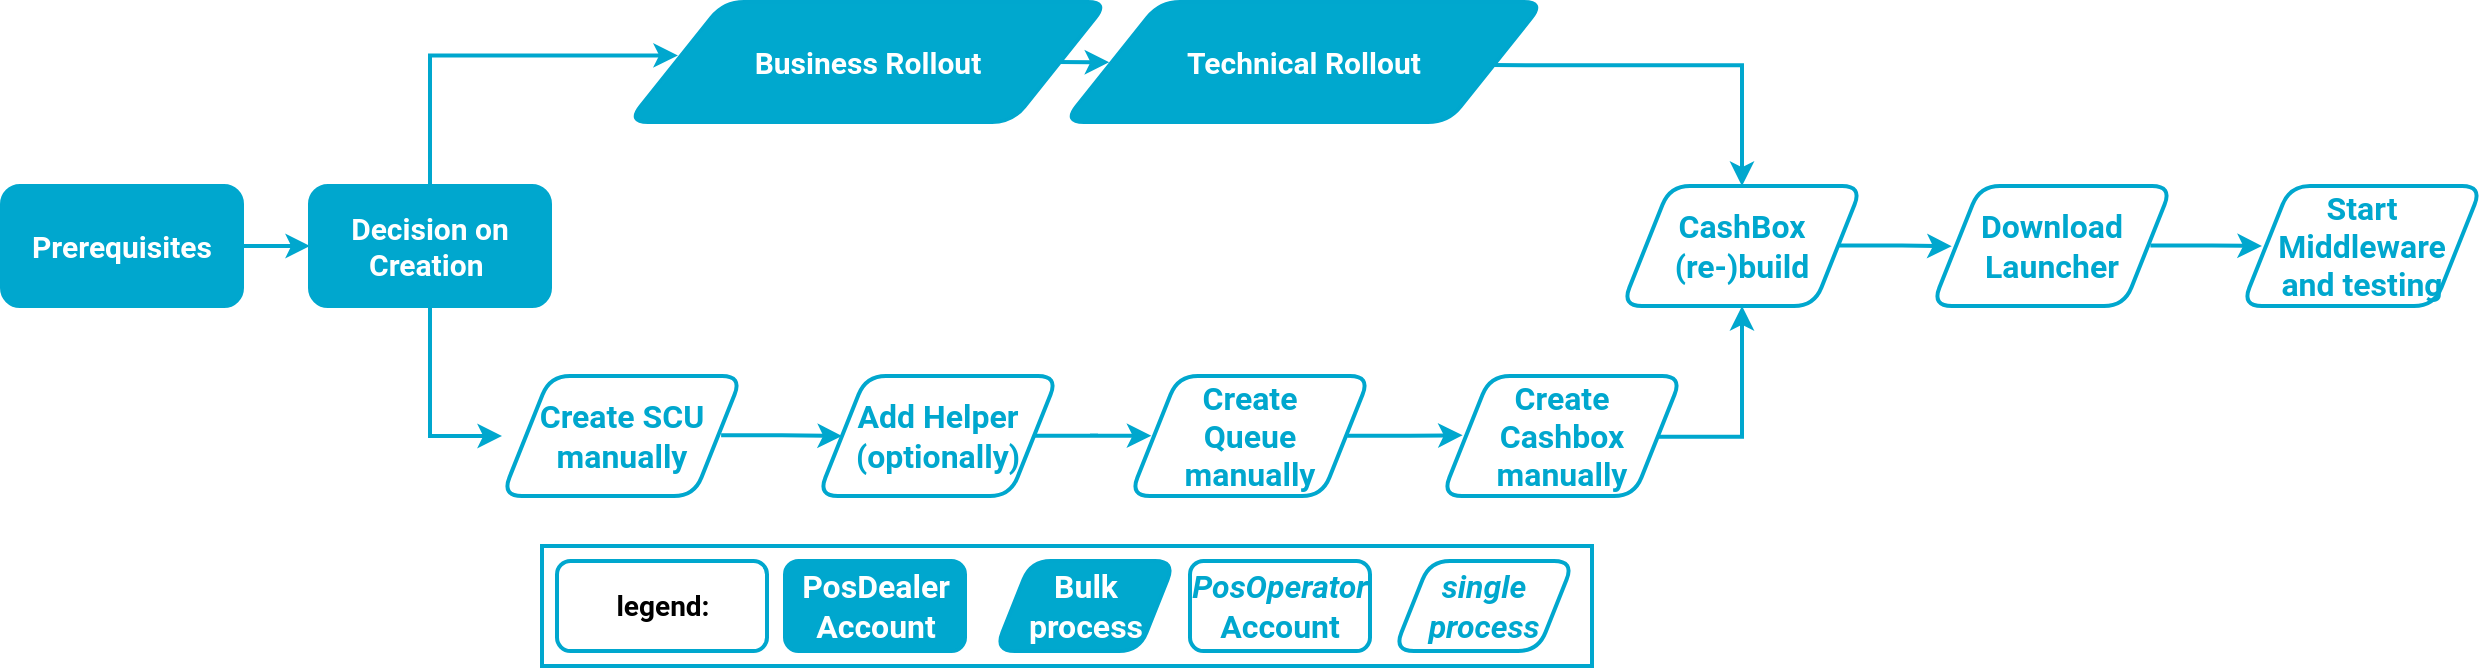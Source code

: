 <mxfile version="18.0.6" type="device"><diagram id="kgpKYQtTHZ0yAKxKKP6v" name="Page-1"><mxGraphModel dx="1693" dy="1008" grid="1" gridSize="10" guides="1" tooltips="1" connect="1" arrows="1" fold="1" page="1" pageScale="1" pageWidth="1169" pageHeight="827" math="0" shadow="0"><root><mxCell id="0"/><mxCell id="1" parent="0"/><mxCell id="CoLBqvgZYOnI_WwG7j8y-83" style="edgeStyle=orthogonalEdgeStyle;shape=connector;rounded=0;orthogonalLoop=1;jettySize=auto;html=1;entryX=0;entryY=0.5;entryDx=0;entryDy=0;labelBackgroundColor=default;fontFamily=Roboto;fontSize=24;fontColor=#00A7CE;endArrow=classic;strokeColor=#00A7CE;strokeWidth=2;" parent="1" source="CoLBqvgZYOnI_WwG7j8y-76" target="CoLBqvgZYOnI_WwG7j8y-102" edge="1"><mxGeometry relative="1" as="geometry"><mxPoint x="150.12" y="194.02" as="targetPoint"/></mxGeometry></mxCell><mxCell id="CoLBqvgZYOnI_WwG7j8y-76" value="Prerequisites" style="whiteSpace=wrap;html=1;rounded=1;fontFamily=Roboto;fontSize=15;fontColor=#FFFFFF;strokeColor=#00A7CE;fillColor=#00A7CE;fontStyle=1;strokeWidth=2;" parent="1" vertex="1"><mxGeometry x="10" y="160" width="120" height="60" as="geometry"/></mxCell><mxCell id="bAsCd8bwaeR08XswnVqE-12" style="edgeStyle=orthogonalEdgeStyle;shape=connector;rounded=0;orthogonalLoop=1;jettySize=auto;html=1;entryX=0.094;entryY=0.489;entryDx=0;entryDy=0;entryPerimeter=0;labelBackgroundColor=default;fontFamily=Roboto;fontSize=24;fontColor=#FFFFFF;endArrow=classic;strokeColor=#00A7CE;strokeWidth=2;exitX=0.894;exitY=0.501;exitDx=0;exitDy=0;exitPerimeter=0;" edge="1" parent="1" source="CoLBqvgZYOnI_WwG7j8y-80" target="CoLBqvgZYOnI_WwG7j8y-84"><mxGeometry relative="1" as="geometry"/></mxCell><mxCell id="CoLBqvgZYOnI_WwG7j8y-80" value="Business Rollout" style="shape=parallelogram;whiteSpace=wrap;html=1;rounded=1;fontFamily=Roboto;fontStyle=1;fontSize=15;fontColor=#FFFFFF;strokeColor=#00A7CE;strokeWidth=2;labelBackgroundColor=none;fillColor=#00A8CE;" parent="1" vertex="1"><mxGeometry x="323" y="68" width="240" height="60" as="geometry"/></mxCell><mxCell id="CoLBqvgZYOnI_WwG7j8y-87" value="" style="edgeStyle=orthogonalEdgeStyle;shape=connector;rounded=0;orthogonalLoop=1;jettySize=auto;html=1;labelBackgroundColor=default;fontFamily=Roboto;fontSize=24;fontColor=#00A7CE;endArrow=classic;strokeColor=#00A7CE;strokeWidth=2;entryX=0;entryY=0.5;entryDx=0;entryDy=0;exitX=0.5;exitY=1;exitDx=0;exitDy=0;" parent="1" source="CoLBqvgZYOnI_WwG7j8y-102" target="CoLBqvgZYOnI_WwG7j8y-86" edge="1"><mxGeometry relative="1" as="geometry"/></mxCell><mxCell id="CoLBqvgZYOnI_WwG7j8y-95" style="edgeStyle=orthogonalEdgeStyle;shape=connector;rounded=0;orthogonalLoop=1;jettySize=auto;html=1;entryX=0.5;entryY=0;entryDx=0;entryDy=0;labelBackgroundColor=default;fontFamily=Roboto;fontSize=24;fontColor=#00A7CE;endArrow=classic;strokeColor=#00A7CE;strokeWidth=2;exitX=0.89;exitY=0.526;exitDx=0;exitDy=0;exitPerimeter=0;" parent="1" source="CoLBqvgZYOnI_WwG7j8y-84" target="CoLBqvgZYOnI_WwG7j8y-93" edge="1"><mxGeometry relative="1" as="geometry"/></mxCell><mxCell id="CoLBqvgZYOnI_WwG7j8y-84" value="Technical Rollout" style="shape=parallelogram;whiteSpace=wrap;html=1;rounded=1;fontFamily=Roboto;fontStyle=1;fontSize=15;fontColor=#FFFFFF;strokeColor=#00A7CE;strokeWidth=2;labelBackgroundColor=none;fillColor=#00A8CE;" parent="1" vertex="1"><mxGeometry x="541" y="68" width="240" height="60" as="geometry"/></mxCell><mxCell id="bAsCd8bwaeR08XswnVqE-23" style="edgeStyle=orthogonalEdgeStyle;shape=connector;rounded=0;orthogonalLoop=1;jettySize=auto;html=1;entryX=0.1;entryY=0.5;entryDx=0;entryDy=0;entryPerimeter=0;labelBackgroundColor=default;fontFamily=Roboto;fontSize=16;fontColor=#FFFFFF;endArrow=classic;strokeColor=#00A7CE;strokeWidth=2;exitX=0.913;exitY=0.494;exitDx=0;exitDy=0;exitPerimeter=0;" edge="1" parent="1" source="CoLBqvgZYOnI_WwG7j8y-86" target="CoLBqvgZYOnI_WwG7j8y-104"><mxGeometry relative="1" as="geometry"/></mxCell><mxCell id="CoLBqvgZYOnI_WwG7j8y-86" value="Create SCU manually" style="shape=parallelogram;whiteSpace=wrap;html=1;rounded=1;fontFamily=Roboto;fontStyle=1;fontSize=16;fontColor=#00A7CE;strokeColor=#00A7CE;strokeWidth=2;" parent="1" vertex="1"><mxGeometry x="260" y="255" width="120" height="60" as="geometry"/></mxCell><mxCell id="CoLBqvgZYOnI_WwG7j8y-91" value="" style="edgeStyle=orthogonalEdgeStyle;shape=connector;rounded=0;orthogonalLoop=1;jettySize=auto;html=1;labelBackgroundColor=default;fontFamily=Roboto;fontSize=24;fontColor=#00A7CE;endArrow=classic;strokeColor=#00A7CE;strokeWidth=2;exitX=0.905;exitY=0.498;exitDx=0;exitDy=0;exitPerimeter=0;entryX=0.086;entryY=0.494;entryDx=0;entryDy=0;entryPerimeter=0;" parent="1" source="CoLBqvgZYOnI_WwG7j8y-88" target="CoLBqvgZYOnI_WwG7j8y-90" edge="1"><mxGeometry relative="1" as="geometry"/></mxCell><mxCell id="CoLBqvgZYOnI_WwG7j8y-88" value="&lt;div&gt;Create&lt;br&gt;Queue&lt;/div&gt;&lt;div&gt;manually&lt;/div&gt;" style="shape=parallelogram;whiteSpace=wrap;html=1;rounded=1;fontFamily=Roboto;fontStyle=1;fontSize=16;fontColor=#00A7CE;strokeColor=#00A7CE;strokeWidth=2;" parent="1" vertex="1"><mxGeometry x="574" y="255" width="120" height="60" as="geometry"/></mxCell><mxCell id="CoLBqvgZYOnI_WwG7j8y-94" value="" style="edgeStyle=orthogonalEdgeStyle;shape=connector;rounded=0;orthogonalLoop=1;jettySize=auto;html=1;labelBackgroundColor=default;fontFamily=Roboto;fontSize=24;fontColor=#00A7CE;endArrow=classic;strokeColor=#00A7CE;strokeWidth=2;exitX=0.886;exitY=0.507;exitDx=0;exitDy=0;exitPerimeter=0;" parent="1" source="CoLBqvgZYOnI_WwG7j8y-90" target="CoLBqvgZYOnI_WwG7j8y-93" edge="1"><mxGeometry relative="1" as="geometry"><Array as="points"><mxPoint x="880" y="285"/></Array></mxGeometry></mxCell><mxCell id="CoLBqvgZYOnI_WwG7j8y-90" value="&lt;div&gt;Create&lt;br&gt;Cashbox&lt;/div&gt;&lt;div&gt;manually&lt;/div&gt;" style="shape=parallelogram;whiteSpace=wrap;html=1;rounded=1;fontFamily=Roboto;fontStyle=1;fontSize=16;fontColor=#00A7CE;strokeColor=#00A7CE;strokeWidth=2;" parent="1" vertex="1"><mxGeometry x="730" y="255" width="120" height="60" as="geometry"/></mxCell><mxCell id="CoLBqvgZYOnI_WwG7j8y-97" value="" style="edgeStyle=orthogonalEdgeStyle;shape=connector;rounded=0;orthogonalLoop=1;jettySize=auto;html=1;labelBackgroundColor=default;fontFamily=Roboto;fontSize=24;fontColor=#00A7CE;endArrow=classic;strokeColor=#00A7CE;strokeWidth=2;exitX=0.905;exitY=0.496;exitDx=0;exitDy=0;exitPerimeter=0;entryX=0.082;entryY=0.503;entryDx=0;entryDy=0;entryPerimeter=0;" parent="1" source="CoLBqvgZYOnI_WwG7j8y-93" target="CoLBqvgZYOnI_WwG7j8y-96" edge="1"><mxGeometry relative="1" as="geometry"/></mxCell><mxCell id="CoLBqvgZYOnI_WwG7j8y-93" value="CashBox &lt;br&gt;(re-)build" style="shape=parallelogram;whiteSpace=wrap;html=1;rounded=1;fontFamily=Roboto;fontStyle=1;fontSize=16;fontColor=#00A7CE;strokeColor=#00A7CE;strokeWidth=2;" parent="1" vertex="1"><mxGeometry x="820" y="160" width="120" height="60" as="geometry"/></mxCell><mxCell id="bAsCd8bwaeR08XswnVqE-8" value="" style="edgeStyle=orthogonalEdgeStyle;shape=connector;rounded=0;orthogonalLoop=1;jettySize=auto;html=1;labelBackgroundColor=default;fontFamily=Roboto;fontSize=24;fontColor=#00A7CE;endArrow=classic;strokeColor=#00A7CE;strokeWidth=2;exitX=0.91;exitY=0.496;exitDx=0;exitDy=0;exitPerimeter=0;entryX=0.083;entryY=0.5;entryDx=0;entryDy=0;entryPerimeter=0;" edge="1" parent="1" source="CoLBqvgZYOnI_WwG7j8y-96" target="bAsCd8bwaeR08XswnVqE-7"><mxGeometry relative="1" as="geometry"/></mxCell><mxCell id="CoLBqvgZYOnI_WwG7j8y-96" value="Download Launcher" style="shape=parallelogram;whiteSpace=wrap;html=1;rounded=1;fontFamily=Roboto;fontStyle=1;fontSize=16;fontColor=#00A7CE;strokeColor=#00A7CE;strokeWidth=2;" parent="1" vertex="1"><mxGeometry x="975" y="160" width="120" height="60" as="geometry"/></mxCell><mxCell id="CoLBqvgZYOnI_WwG7j8y-101" style="edgeStyle=orthogonalEdgeStyle;shape=connector;rounded=0;orthogonalLoop=1;jettySize=auto;html=1;labelBackgroundColor=default;fontFamily=Roboto;fontSize=24;fontColor=#00A7CE;endArrow=classic;strokeColor=#00A7CE;strokeWidth=2;exitX=0.902;exitY=0.497;exitDx=0;exitDy=0;exitPerimeter=0;entryX=0.089;entryY=0.497;entryDx=0;entryDy=0;entryPerimeter=0;" parent="1" source="CoLBqvgZYOnI_WwG7j8y-104" target="CoLBqvgZYOnI_WwG7j8y-88" edge="1"><mxGeometry relative="1" as="geometry"><mxPoint x="539" y="285.029" as="sourcePoint"/><mxPoint x="580" y="285" as="targetPoint"/></mxGeometry></mxCell><mxCell id="CoLBqvgZYOnI_WwG7j8y-107" style="edgeStyle=orthogonalEdgeStyle;shape=connector;rounded=0;orthogonalLoop=1;jettySize=auto;html=1;labelBackgroundColor=default;fontFamily=Roboto;fontSize=24;fontColor=#00A7CE;endArrow=classic;strokeColor=#00A7CE;strokeWidth=2;exitX=0.5;exitY=0;exitDx=0;exitDy=0;entryX=0.104;entryY=0.445;entryDx=0;entryDy=0;entryPerimeter=0;" parent="1" source="CoLBqvgZYOnI_WwG7j8y-102" target="CoLBqvgZYOnI_WwG7j8y-80" edge="1"><mxGeometry relative="1" as="geometry"><mxPoint x="320" y="90" as="targetPoint"/><Array as="points"><mxPoint x="224" y="95"/></Array></mxGeometry></mxCell><mxCell id="CoLBqvgZYOnI_WwG7j8y-102" value="Decision on Creation&amp;nbsp;" style="whiteSpace=wrap;html=1;fontSize=15;fontFamily=Roboto;fillColor=#00A7CE;strokeColor=#00A7CE;fontColor=#FFFFFF;rounded=1;fontStyle=1;strokeWidth=2;" parent="1" vertex="1"><mxGeometry x="164" y="160" width="120" height="60" as="geometry"/></mxCell><mxCell id="CoLBqvgZYOnI_WwG7j8y-104" value="Add Helper&lt;br&gt;(optionally)" style="shape=parallelogram;whiteSpace=wrap;html=1;rounded=1;fontFamily=Roboto;fontStyle=1;fontSize=16;fontColor=#00A7CE;strokeColor=#00A7CE;strokeWidth=2;" parent="1" vertex="1"><mxGeometry x="418" y="255" width="120" height="60" as="geometry"/></mxCell><mxCell id="bAsCd8bwaeR08XswnVqE-7" value="&lt;div&gt;Start Middleware&lt;/div&gt;&lt;div&gt;and testing&lt;/div&gt;" style="shape=parallelogram;whiteSpace=wrap;html=1;rounded=1;fontFamily=Roboto;fontStyle=1;fontSize=16;fontColor=#00A7CE;strokeColor=#00A7CE;strokeWidth=2;" vertex="1" parent="1"><mxGeometry x="1130" y="160" width="120" height="60" as="geometry"/></mxCell><mxCell id="bAsCd8bwaeR08XswnVqE-2" value="" style="rounded=0;whiteSpace=wrap;html=1;fillColor=none;strokeWidth=2;strokeColor=#00A7CE;aspect=fixed;" vertex="1" parent="1"><mxGeometry x="280" y="340" width="525" height="60" as="geometry"/></mxCell><mxCell id="bAsCd8bwaeR08XswnVqE-3" value="&lt;span style=&quot;font-size: 16px;&quot;&gt;PosDealer&lt;br style=&quot;font-size: 16px;&quot;&gt;Account&lt;/span&gt;" style="whiteSpace=wrap;html=1;rounded=1;fontFamily=Roboto;fontSize=16;fontColor=#FFFFFF;strokeColor=#00A7CE;fillColor=#00A7CE;strokeWidth=2;fontStyle=1" vertex="1" parent="1"><mxGeometry x="401.5" y="347.499" width="90" height="45" as="geometry"/></mxCell><mxCell id="bAsCd8bwaeR08XswnVqE-4" value="&lt;i style=&quot;font-size: 16px;&quot;&gt;PosOperator&lt;br style=&quot;font-size: 16px;&quot;&gt;&lt;/i&gt;Account" style="whiteSpace=wrap;html=1;rounded=1;fontFamily=Roboto;fontStyle=1;fontSize=16;fontColor=#00A7CE;strokeColor=#00A7CE;strokeWidth=2;" vertex="1" parent="1"><mxGeometry x="604" y="347.499" width="90" height="45" as="geometry"/></mxCell><mxCell id="bAsCd8bwaeR08XswnVqE-5" value="&lt;font style=&quot;font-size: 14px;&quot;&gt;legend:&lt;/font&gt;" style="whiteSpace=wrap;html=1;rounded=1;fontFamily=Roboto;fontStyle=1;fontSize=14;strokeWidth=2;strokeColor=#00A7CE;" vertex="1" parent="1"><mxGeometry x="287.5" y="347.499" width="105" height="45" as="geometry"/></mxCell><mxCell id="bAsCd8bwaeR08XswnVqE-6" value="Bulk&lt;br style=&quot;font-size: 16px;&quot;&gt;process" style="shape=parallelogram;whiteSpace=wrap;html=1;rounded=1;fontFamily=Roboto;fontStyle=1;fontSize=16;fontColor=#FFFFFF;strokeColor=#00A7CE;strokeWidth=2;labelBackgroundColor=none;fillColor=#00A8CE;" vertex="1" parent="1"><mxGeometry x="506.5" y="347.499" width="90" height="45" as="geometry"/></mxCell><mxCell id="bAsCd8bwaeR08XswnVqE-9" value="&lt;i style=&quot;font-size: 16px;&quot;&gt;single&lt;br style=&quot;font-size: 16px;&quot;&gt;process&lt;/i&gt;" style="shape=parallelogram;whiteSpace=wrap;html=1;rounded=1;fontFamily=Roboto;fontStyle=1;fontSize=16;fontColor=#00A7CE;strokeColor=#00A7CE;strokeWidth=2;" vertex="1" parent="1"><mxGeometry x="706.0" y="347.499" width="90" height="45" as="geometry"/></mxCell></root></mxGraphModel></diagram></mxfile>